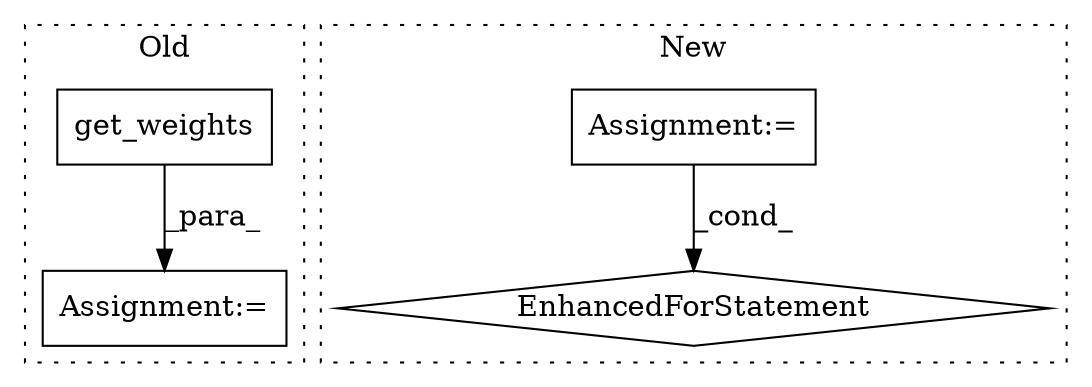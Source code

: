 digraph G {
subgraph cluster0 {
1 [label="get_weights" a="32" s="9680" l="13" shape="box"];
4 [label="Assignment:=" a="7" s="9664" l="1" shape="box"];
label = "Old";
style="dotted";
}
subgraph cluster1 {
2 [label="EnhancedForStatement" a="70" s="9218,9325" l="63,2" shape="diamond"];
3 [label="Assignment:=" a="7" s="9218,9325" l="63,2" shape="box"];
label = "New";
style="dotted";
}
1 -> 4 [label="_para_"];
3 -> 2 [label="_cond_"];
}